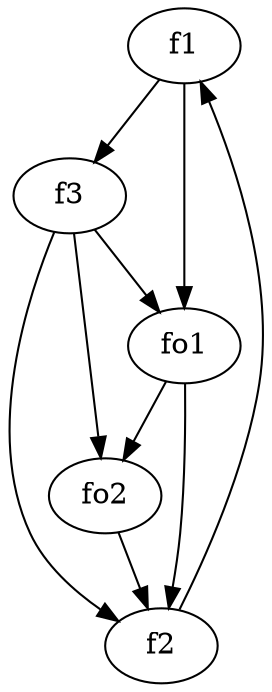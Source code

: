 strict digraph  {
f1;
f2;
f3;
fo1;
fo2;
f1 -> fo1  [weight=2];
f1 -> f3  [weight=2];
f2 -> f1  [weight=2];
f3 -> f2  [weight=2];
f3 -> fo1  [weight=2];
f3 -> fo2  [weight=2];
fo1 -> fo2  [weight=2];
fo1 -> f2  [weight=2];
fo2 -> f2  [weight=2];
}

